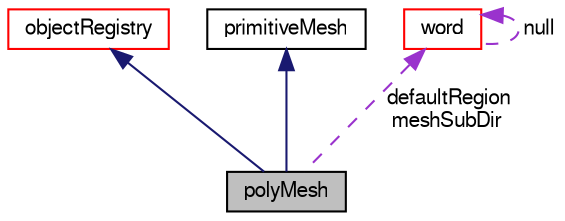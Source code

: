 digraph "polyMesh"
{
  bgcolor="transparent";
  edge [fontname="FreeSans",fontsize="10",labelfontname="FreeSans",labelfontsize="10"];
  node [fontname="FreeSans",fontsize="10",shape=record];
  Node34 [label="polyMesh",height=0.2,width=0.4,color="black", fillcolor="grey75", style="filled", fontcolor="black"];
  Node35 -> Node34 [dir="back",color="midnightblue",fontsize="10",style="solid",fontname="FreeSans"];
  Node35 [label="objectRegistry",height=0.2,width=0.4,color="red",URL="$a26326.html",tooltip="Registry of regIOobjects. "];
  Node44 -> Node34 [dir="back",color="midnightblue",fontsize="10",style="solid",fontname="FreeSans"];
  Node44 [label="primitiveMesh",height=0.2,width=0.4,color="black",URL="$a27530.html",tooltip="Cell-face mesh analysis engine. "];
  Node45 -> Node34 [dir="back",color="darkorchid3",fontsize="10",style="dashed",label=" defaultRegion\nmeshSubDir" ,fontname="FreeSans"];
  Node45 [label="word",height=0.2,width=0.4,color="red",URL="$a28258.html",tooltip="A class for handling words, derived from string. "];
  Node45 -> Node45 [dir="back",color="darkorchid3",fontsize="10",style="dashed",label=" null" ,fontname="FreeSans"];
}
